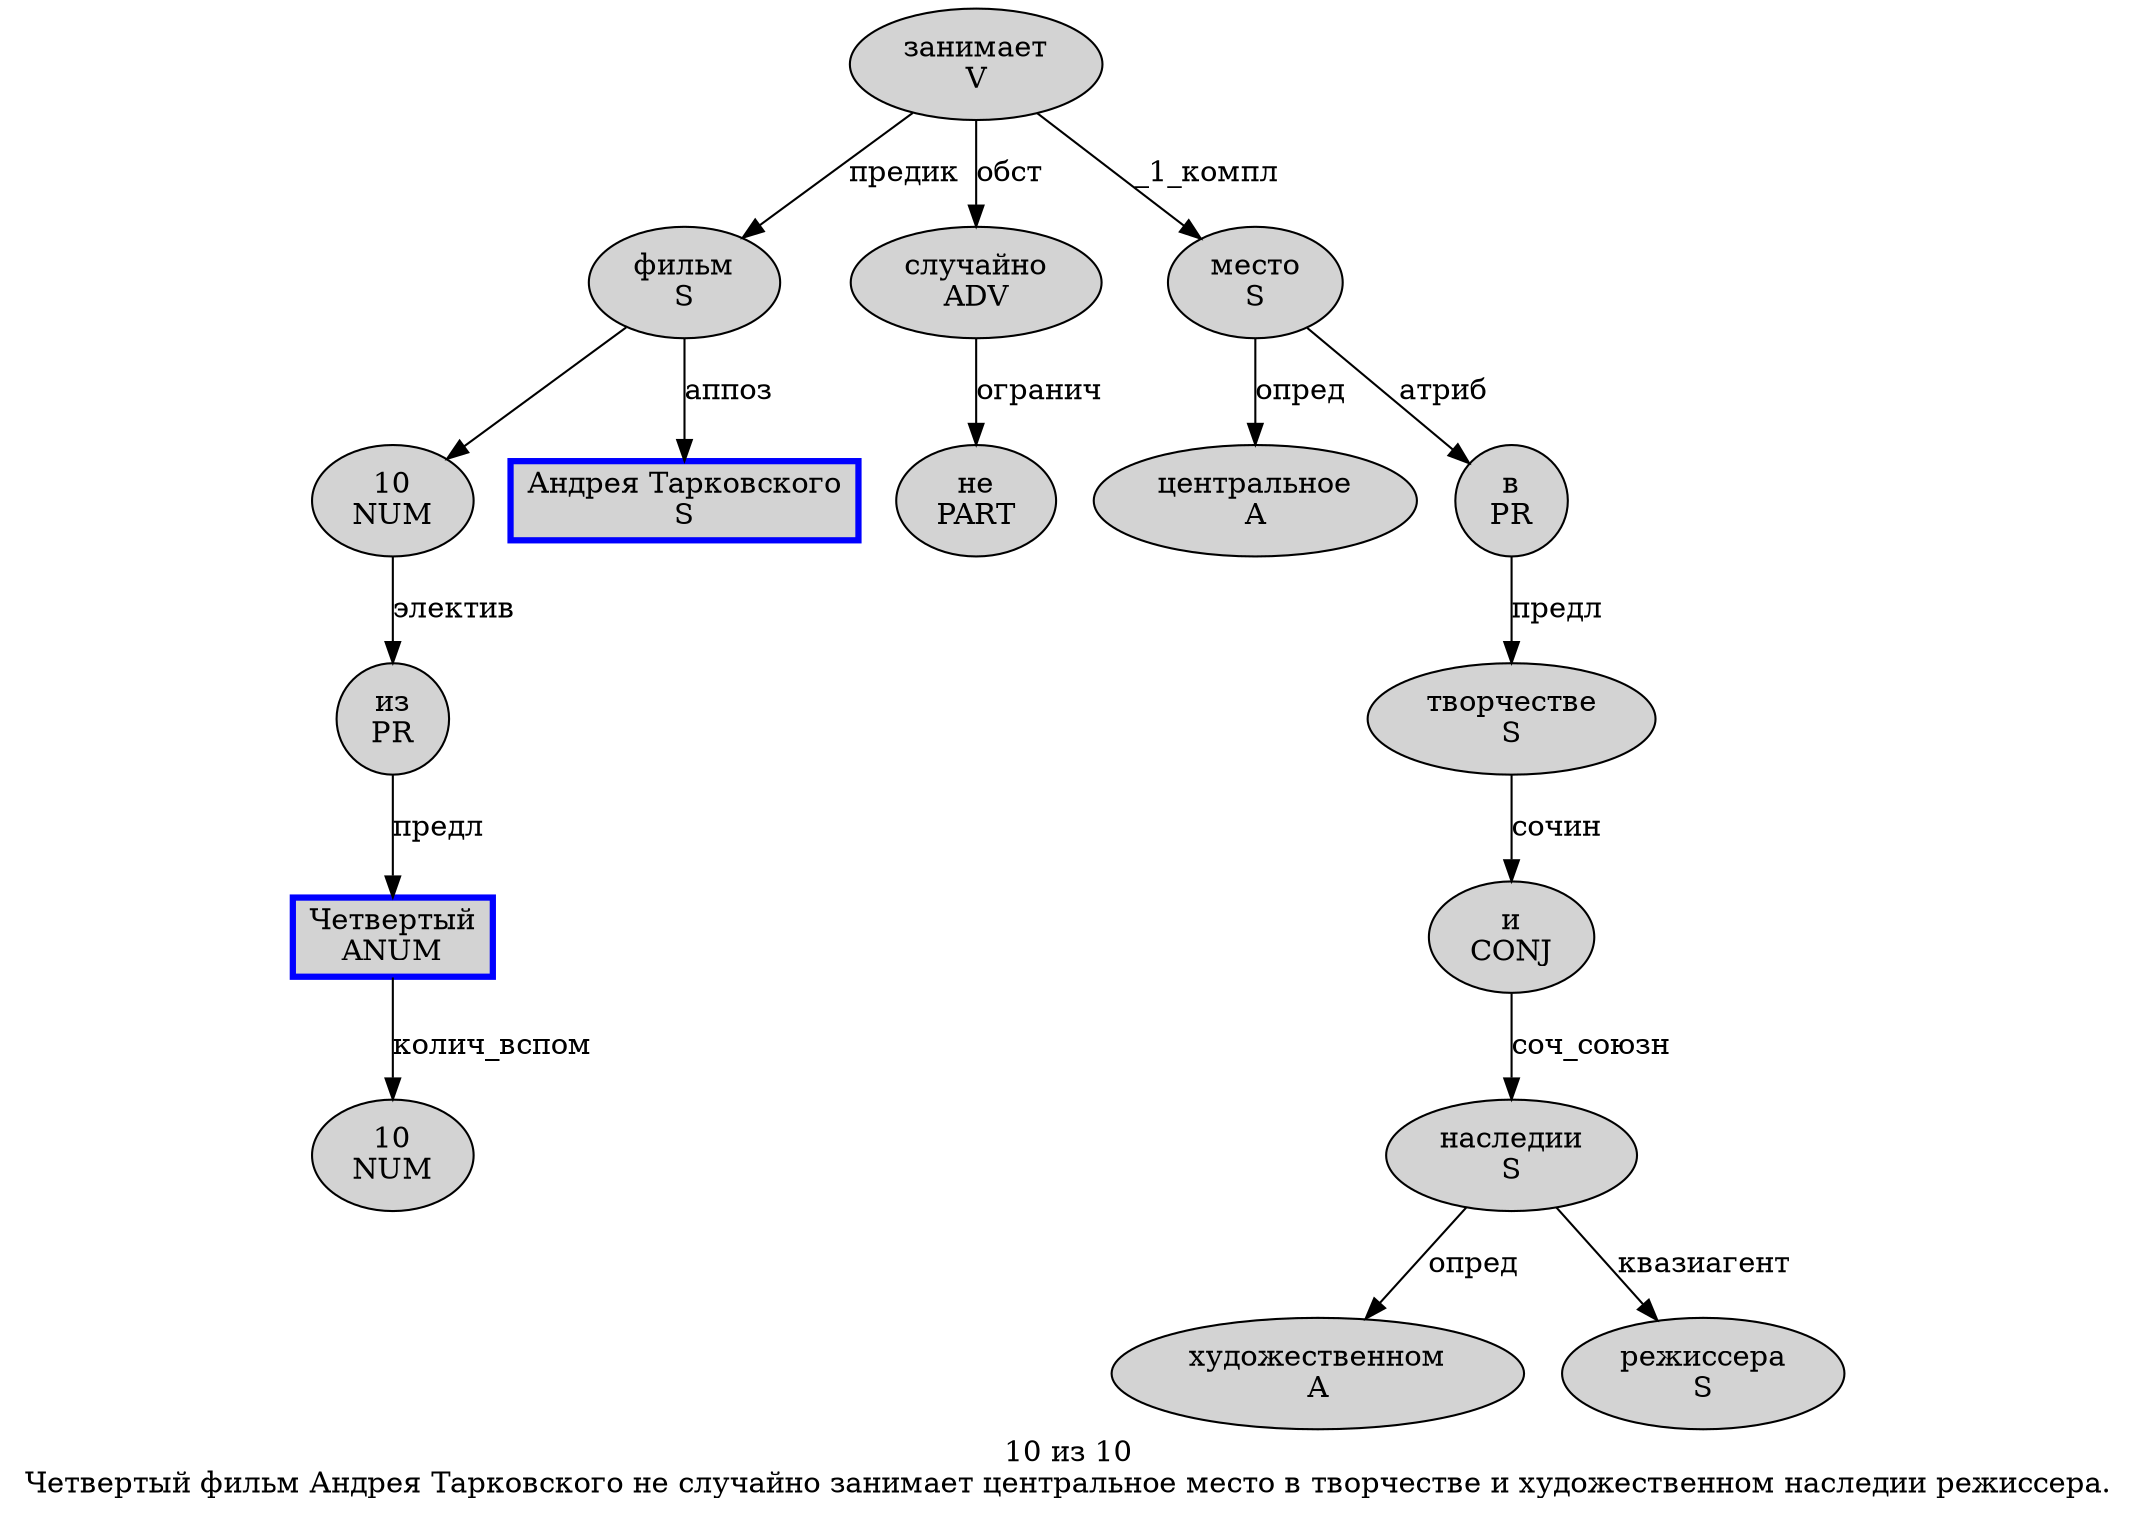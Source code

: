 digraph SENTENCE_2112 {
	graph [label="10 из 10
Четвертый фильм Андрея Тарковского не случайно занимает центральное место в творчестве и художественном наследии режиссера."]
	node [style=filled]
		0 [label="10
NUM" color="" fillcolor=lightgray penwidth=1 shape=ellipse]
		1 [label="из
PR" color="" fillcolor=lightgray penwidth=1 shape=ellipse]
		2 [label="10
NUM" color="" fillcolor=lightgray penwidth=1 shape=ellipse]
		3 [label="Четвертый
ANUM" color=blue fillcolor=lightgray penwidth=3 shape=box]
		4 [label="фильм
S" color="" fillcolor=lightgray penwidth=1 shape=ellipse]
		5 [label="Андрея Тарковского
S" color=blue fillcolor=lightgray penwidth=3 shape=box]
		6 [label="не
PART" color="" fillcolor=lightgray penwidth=1 shape=ellipse]
		7 [label="случайно
ADV" color="" fillcolor=lightgray penwidth=1 shape=ellipse]
		8 [label="занимает
V" color="" fillcolor=lightgray penwidth=1 shape=ellipse]
		9 [label="центральное
A" color="" fillcolor=lightgray penwidth=1 shape=ellipse]
		10 [label="место
S" color="" fillcolor=lightgray penwidth=1 shape=ellipse]
		11 [label="в
PR" color="" fillcolor=lightgray penwidth=1 shape=ellipse]
		12 [label="творчестве
S" color="" fillcolor=lightgray penwidth=1 shape=ellipse]
		13 [label="и
CONJ" color="" fillcolor=lightgray penwidth=1 shape=ellipse]
		14 [label="художественном
A" color="" fillcolor=lightgray penwidth=1 shape=ellipse]
		15 [label="наследии
S" color="" fillcolor=lightgray penwidth=1 shape=ellipse]
		16 [label="режиссера
S" color="" fillcolor=lightgray penwidth=1 shape=ellipse]
			0 -> 1 [label="электив"]
			8 -> 4 [label="предик"]
			8 -> 7 [label="обст"]
			8 -> 10 [label="_1_компл"]
			15 -> 14 [label="опред"]
			15 -> 16 [label="квазиагент"]
			3 -> 2 [label="колич_вспом"]
			13 -> 15 [label="соч_союзн"]
			7 -> 6 [label="огранич"]
			4 -> 0
			4 -> 5 [label="аппоз"]
			12 -> 13 [label="сочин"]
			1 -> 3 [label="предл"]
			11 -> 12 [label="предл"]
			10 -> 9 [label="опред"]
			10 -> 11 [label="атриб"]
}